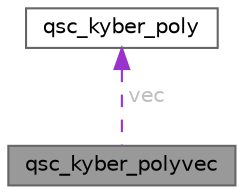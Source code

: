 digraph "qsc_kyber_polyvec"
{
 // LATEX_PDF_SIZE
  bgcolor="transparent";
  edge [fontname=Helvetica,fontsize=10,labelfontname=Helvetica,labelfontsize=10];
  node [fontname=Helvetica,fontsize=10,shape=box,height=0.2,width=0.4];
  Node1 [id="Node000001",label="qsc_kyber_polyvec",height=0.2,width=0.4,color="gray40", fillcolor="grey60", style="filled", fontcolor="black",tooltip="Contains a K sized vector of qsc_kyber_poly structures."];
  Node2 -> Node1 [id="edge1_Node000001_Node000002",dir="back",color="darkorchid3",style="dashed",tooltip=" ",label=" vec",fontcolor="grey" ];
  Node2 [id="Node000002",label="qsc_kyber_poly",height=0.2,width=0.4,color="gray40", fillcolor="white", style="filled",URL="$structqsc__kyber__poly.html",tooltip="Contains an N sized array of 16bit coefficients. /n Elements of R_q = Z_q[X] / (X^n + 1)...."];
}
